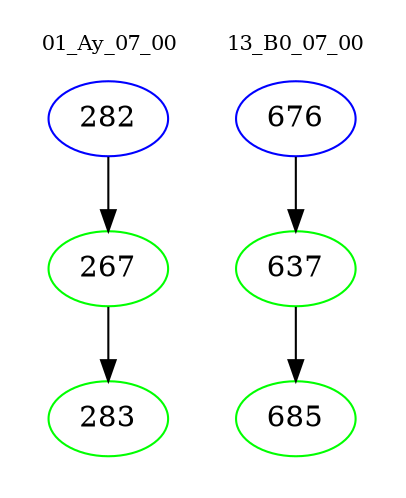 digraph{
subgraph cluster_0 {
color = white
label = "01_Ay_07_00";
fontsize=10;
T0_282 [label="282", color="blue"]
T0_282 -> T0_267 [color="black"]
T0_267 [label="267", color="green"]
T0_267 -> T0_283 [color="black"]
T0_283 [label="283", color="green"]
}
subgraph cluster_1 {
color = white
label = "13_B0_07_00";
fontsize=10;
T1_676 [label="676", color="blue"]
T1_676 -> T1_637 [color="black"]
T1_637 [label="637", color="green"]
T1_637 -> T1_685 [color="black"]
T1_685 [label="685", color="green"]
}
}
